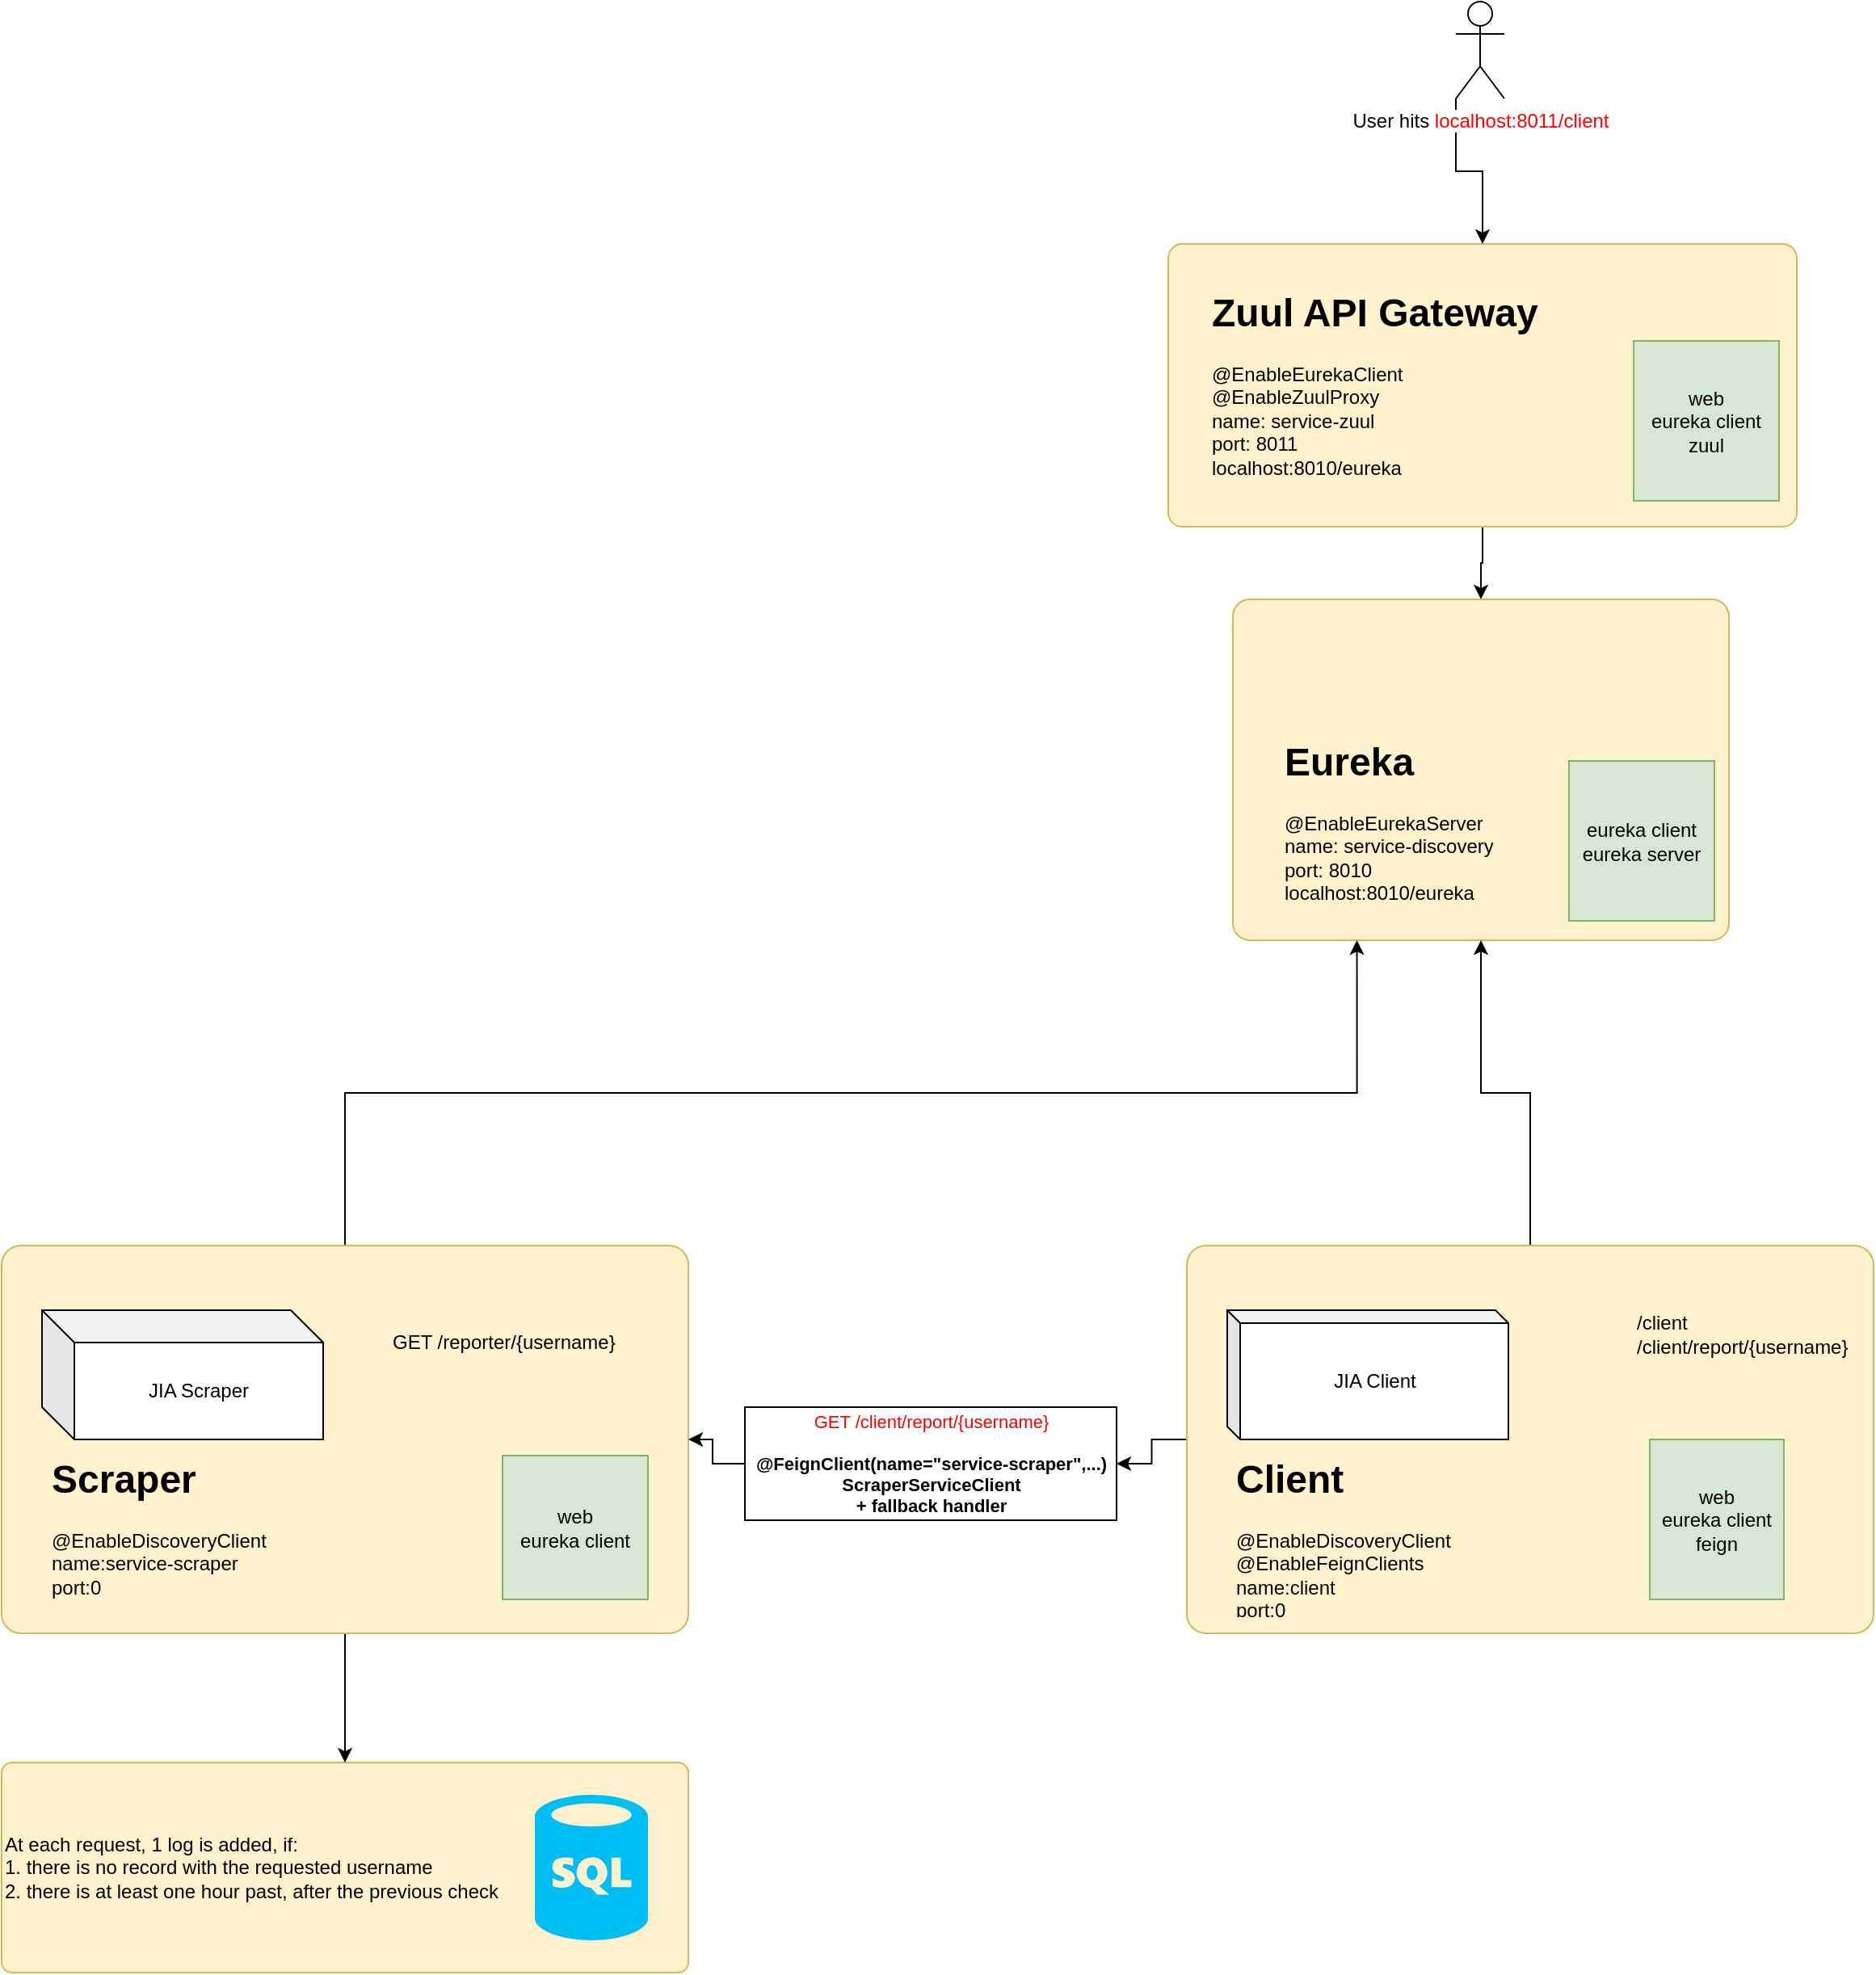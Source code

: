 <mxfile version="11.1.4" type="device"><diagram id="7d-I5bZ0yjLwIsjI1LX1" name="Page-1"><mxGraphModel dx="2997" dy="1280" grid="1" gridSize="10" guides="0" tooltips="1" connect="1" arrows="1" fold="1" page="1" pageScale="1" pageWidth="827" pageHeight="1169" math="0" shadow="0"><root><mxCell id="0"/><mxCell id="1" parent="0"/><mxCell id="RPeoNU8lWj_nTNKD2zA7-4" value="At each request, 1 log is added, if:&lt;br&gt;1. there is no record with the requested username&lt;br&gt;2. there is at least one hour past, after the previous check" style="rounded=1;whiteSpace=wrap;html=1;align=left;arcSize=5;fillColor=#fff2cc;strokeColor=#d6b656;" vertex="1" parent="1"><mxGeometry x="-460" y="1150" width="425" height="130" as="geometry"/></mxCell><mxCell id="UKL4iVXmiOI1EOGNjmN4-45" style="edgeStyle=orthogonalEdgeStyle;rounded=0;orthogonalLoop=1;jettySize=auto;html=1;exitX=0.5;exitY=1;exitDx=0;exitDy=0;" parent="1" source="UKL4iVXmiOI1EOGNjmN4-43" target="UKL4iVXmiOI1EOGNjmN4-17" edge="1"><mxGeometry relative="1" as="geometry"/></mxCell><mxCell id="UKL4iVXmiOI1EOGNjmN4-43" value="" style="rounded=1;whiteSpace=wrap;html=1;align=left;arcSize=5;fillColor=#fff2cc;strokeColor=#d6b656;" parent="1" vertex="1"><mxGeometry x="262" y="210" width="389" height="175" as="geometry"/></mxCell><mxCell id="UKL4iVXmiOI1EOGNjmN4-17" value="" style="rounded=1;whiteSpace=wrap;html=1;align=left;arcSize=5;fillColor=#fff2cc;strokeColor=#d6b656;" parent="1" vertex="1"><mxGeometry x="302" y="430" width="307" height="211" as="geometry"/></mxCell><mxCell id="F7W_MHdSxazrsSJon1yH-2" style="edgeStyle=orthogonalEdgeStyle;rounded=0;orthogonalLoop=1;jettySize=auto;html=1;exitX=0.5;exitY=0;exitDx=0;exitDy=0;" parent="1" source="UKL4iVXmiOI1EOGNjmN4-16" target="UKL4iVXmiOI1EOGNjmN4-17" edge="1"><mxGeometry relative="1" as="geometry"/></mxCell><mxCell id="UNCQ9Y8KXoloWTpKFMA0-3" style="edgeStyle=orthogonalEdgeStyle;rounded=0;orthogonalLoop=1;jettySize=auto;html=1;exitX=0;exitY=0.5;exitDx=0;exitDy=0;fontSize=11;" parent="1" source="UKL4iVXmiOI1EOGNjmN4-16" target="UNCQ9Y8KXoloWTpKFMA0-2" edge="1"><mxGeometry relative="1" as="geometry"/></mxCell><mxCell id="UKL4iVXmiOI1EOGNjmN4-16" value="" style="rounded=1;whiteSpace=wrap;html=1;align=left;arcSize=5;fillColor=#fff2cc;strokeColor=#d6b656;" parent="1" vertex="1"><mxGeometry x="273.5" y="830" width="425" height="240" as="geometry"/></mxCell><mxCell id="RPeoNU8lWj_nTNKD2zA7-9" style="edgeStyle=orthogonalEdgeStyle;rounded=0;orthogonalLoop=1;jettySize=auto;html=1;exitX=0;exitY=1;exitDx=0;exitDy=0;exitPerimeter=0;entryX=0.5;entryY=0;entryDx=0;entryDy=0;" edge="1" parent="1" source="UKL4iVXmiOI1EOGNjmN4-1" target="UKL4iVXmiOI1EOGNjmN4-43"><mxGeometry relative="1" as="geometry"/></mxCell><mxCell id="UKL4iVXmiOI1EOGNjmN4-1" value="User hits &lt;font color=&quot;#ff0000&quot;&gt;localhost:8011/client&lt;/font&gt;" style="shape=umlActor;verticalLabelPosition=bottom;labelBackgroundColor=#ffffff;verticalAlign=top;html=1;outlineConnect=0;" parent="1" vertex="1"><mxGeometry x="440" y="60" width="30" height="60" as="geometry"/></mxCell><mxCell id="UKL4iVXmiOI1EOGNjmN4-4" value="" style="shape=image;html=1;verticalAlign=top;verticalLabelPosition=bottom;labelBackgroundColor=#ffffff;imageAspect=0;aspect=fixed;image=https://cdn2.iconfinder.com/data/icons/whcompare-isometric-web-hosting-servers/50/fast-website-load-speed-128.png" parent="1" vertex="1"><mxGeometry x="330" y="440" width="77" height="77" as="geometry"/></mxCell><mxCell id="UKL4iVXmiOI1EOGNjmN4-9" value="&lt;h1&gt;&lt;span&gt;Eureka&lt;/span&gt;&lt;/h1&gt;@EnableEurekaServer&lt;br&gt;&lt;span&gt;name: service-discovery&lt;br&gt;&lt;/span&gt;&lt;span&gt;port: 8010&lt;/span&gt;&lt;span&gt;&lt;br&gt;&lt;/span&gt;&lt;div&gt;&lt;span style=&quot;font-size: 12px ; font-weight: 400&quot;&gt;localhost:8010/eureka&lt;/span&gt;&lt;/div&gt;" style="text;html=1;strokeColor=none;fillColor=none;spacing=5;spacingTop=-20;whiteSpace=wrap;overflow=hidden;rounded=0;" parent="1" vertex="1"><mxGeometry x="329" y="511" width="170" height="110" as="geometry"/></mxCell><mxCell id="UKL4iVXmiOI1EOGNjmN4-11" value="JIA Client" style="shape=cube;whiteSpace=wrap;html=1;boundedLbl=1;backgroundOutline=1;darkOpacity=0.05;darkOpacity2=0.1;size=8;" parent="1" vertex="1"><mxGeometry x="298.5" y="870" width="174" height="80" as="geometry"/></mxCell><mxCell id="UKL4iVXmiOI1EOGNjmN4-14" value="&lt;h1&gt;Client&lt;/h1&gt;&lt;p&gt;@EnableDiscoveryClient&lt;br&gt;@EnableFeignClients&lt;br&gt;&lt;span&gt;name:client&lt;br&gt;&lt;/span&gt;&lt;span&gt;port:0&lt;/span&gt;&lt;/p&gt;" style="text;html=1;strokeColor=none;fillColor=none;spacing=5;spacingTop=-20;whiteSpace=wrap;overflow=hidden;rounded=0;" parent="1" vertex="1"><mxGeometry x="299" y="955" width="190" height="105" as="geometry"/></mxCell><mxCell id="UKL4iVXmiOI1EOGNjmN4-15" value="/client&lt;br&gt;/client/report/{username}" style="text;html=1;strokeColor=none;fillColor=none;align=left;verticalAlign=middle;whiteSpace=wrap;rounded=0;" parent="1" vertex="1"><mxGeometry x="550" y="850" width="130" height="70" as="geometry"/></mxCell><mxCell id="UKL4iVXmiOI1EOGNjmN4-41" value="&lt;h1&gt;&lt;span&gt;Zuul API Gateway&lt;/span&gt;&lt;/h1&gt;@EnableEurekaClient&lt;br&gt;@EnableZuulProxy&lt;br&gt;&lt;span&gt;name: service-zuul&lt;br&gt;&lt;/span&gt;&lt;span&gt;port: 8011&lt;/span&gt;&lt;span&gt;&lt;br&gt;&lt;/span&gt;&lt;div&gt;&lt;span style=&quot;font-size: 12px ; font-weight: 400&quot;&gt;localhost:8010/eureka&lt;/span&gt;&lt;/div&gt;" style="text;html=1;strokeColor=none;fillColor=none;spacing=5;spacingTop=-20;whiteSpace=wrap;overflow=hidden;rounded=0;" parent="1" vertex="1"><mxGeometry x="284" y="233" width="227" height="122" as="geometry"/></mxCell><mxCell id="5V1dZJWS9vDTCz_fxMbd-17" value="web&lt;br&gt;eureka client&lt;br&gt;feign" style="rounded=0;whiteSpace=wrap;html=1;fontSize=12;align=center;fillColor=#d5e8d4;strokeColor=#82b366;" parent="1" vertex="1"><mxGeometry x="560" y="950" width="83" height="99" as="geometry"/></mxCell><mxCell id="F7W_MHdSxazrsSJon1yH-3" value="web&lt;br&gt;eureka client&lt;br&gt;zuul" style="rounded=0;whiteSpace=wrap;html=1;fontSize=12;align=center;fillColor=#d5e8d4;strokeColor=#82b366;" parent="1" vertex="1"><mxGeometry x="550" y="270" width="90" height="99" as="geometry"/></mxCell><mxCell id="F7W_MHdSxazrsSJon1yH-4" value="eureka client&lt;br&gt;eureka server" style="rounded=0;whiteSpace=wrap;html=1;fontSize=12;align=center;fillColor=#d5e8d4;strokeColor=#82b366;" parent="1" vertex="1"><mxGeometry x="510" y="530" width="90" height="99" as="geometry"/></mxCell><mxCell id="F7W_MHdSxazrsSJon1yH-13" style="edgeStyle=orthogonalEdgeStyle;rounded=0;orthogonalLoop=1;jettySize=auto;html=1;exitX=0.5;exitY=0;exitDx=0;exitDy=0;entryX=0.25;entryY=1;entryDx=0;entryDy=0;" parent="1" source="F7W_MHdSxazrsSJon1yH-5" target="UKL4iVXmiOI1EOGNjmN4-17" edge="1"><mxGeometry relative="1" as="geometry"/></mxCell><mxCell id="RPeoNU8lWj_nTNKD2zA7-5" style="edgeStyle=orthogonalEdgeStyle;rounded=0;orthogonalLoop=1;jettySize=auto;html=1;exitX=0.5;exitY=1;exitDx=0;exitDy=0;" edge="1" parent="1" source="F7W_MHdSxazrsSJon1yH-5" target="RPeoNU8lWj_nTNKD2zA7-4"><mxGeometry relative="1" as="geometry"/></mxCell><mxCell id="F7W_MHdSxazrsSJon1yH-5" value="" style="rounded=1;whiteSpace=wrap;html=1;align=left;arcSize=5;fillColor=#fff2cc;strokeColor=#d6b656;" parent="1" vertex="1"><mxGeometry x="-460" y="830" width="425" height="240" as="geometry"/></mxCell><mxCell id="F7W_MHdSxazrsSJon1yH-6" value="JIA Scraper" style="shape=cube;whiteSpace=wrap;html=1;boundedLbl=1;backgroundOutline=1;darkOpacity=0.05;darkOpacity2=0.1;" parent="1" vertex="1"><mxGeometry x="-435" y="870" width="174" height="80" as="geometry"/></mxCell><mxCell id="F7W_MHdSxazrsSJon1yH-7" value="&lt;h1&gt;Scraper&lt;/h1&gt;&lt;p&gt;@EnableDiscoveryClient&lt;br&gt;&lt;span&gt;name:service-scraper&lt;br&gt;&lt;/span&gt;&lt;span&gt;port:0&lt;/span&gt;&lt;/p&gt;" style="text;html=1;strokeColor=none;fillColor=none;spacing=5;spacingTop=-20;whiteSpace=wrap;overflow=hidden;rounded=0;" parent="1" vertex="1"><mxGeometry x="-434.5" y="955" width="190" height="105" as="geometry"/></mxCell><mxCell id="F7W_MHdSxazrsSJon1yH-8" value="GET /reporter/{username}" style="text;html=1;strokeColor=none;fillColor=none;align=left;verticalAlign=middle;whiteSpace=wrap;rounded=0;" parent="1" vertex="1"><mxGeometry x="-220" y="870" width="160" height="40" as="geometry"/></mxCell><mxCell id="F7W_MHdSxazrsSJon1yH-9" value="web&lt;br&gt;eureka client" style="rounded=0;whiteSpace=wrap;html=1;fontSize=12;align=center;fillColor=#d5e8d4;strokeColor=#82b366;" parent="1" vertex="1"><mxGeometry x="-150" y="960" width="90" height="89" as="geometry"/></mxCell><mxCell id="F7W_MHdSxazrsSJon1yH-10" value="" style="shape=image;html=1;verticalAlign=top;verticalLabelPosition=bottom;labelBackgroundColor=#ffffff;imageAspect=0;aspect=fixed;image=https://cdn0.iconfinder.com/data/icons/file-type-19/512/file__html__web_-128.png" parent="1" vertex="1"><mxGeometry x="311" y="888" width="50" height="50" as="geometry"/></mxCell><mxCell id="UNCQ9Y8KXoloWTpKFMA0-4" style="edgeStyle=orthogonalEdgeStyle;rounded=0;orthogonalLoop=1;jettySize=auto;html=1;exitX=0;exitY=0.5;exitDx=0;exitDy=0;fontSize=11;" parent="1" source="UNCQ9Y8KXoloWTpKFMA0-2" target="F7W_MHdSxazrsSJon1yH-5" edge="1"><mxGeometry relative="1" as="geometry"/></mxCell><mxCell id="UNCQ9Y8KXoloWTpKFMA0-2" value="&lt;span&gt;&lt;font color=&quot;#ff0000&quot;&gt;GET /client/report/{username}&lt;br&gt;&lt;br&gt;&lt;/font&gt;&lt;/span&gt;&lt;b&gt;@FeignClient(name=&quot;service-scraper&quot;,...)&lt;/b&gt;&lt;br&gt;&lt;b&gt;ScraperServiceClient&lt;/b&gt;&lt;b style=&quot;font-size: 11px&quot;&gt;&lt;br&gt;+ fallback handler&lt;/b&gt;" style="html=1;align=center;fontSize=11;" parent="1" vertex="1"><mxGeometry y="930" width="230" height="70" as="geometry"/></mxCell><mxCell id="RPeoNU8lWj_nTNKD2zA7-1" value="" style="verticalLabelPosition=bottom;html=1;verticalAlign=top;align=center;strokeColor=none;fillColor=#00BEF2;shape=mxgraph.azure.sql_database;" vertex="1" parent="1"><mxGeometry x="-130" y="1170" width="70" height="90" as="geometry"/></mxCell></root></mxGraphModel></diagram></mxfile>